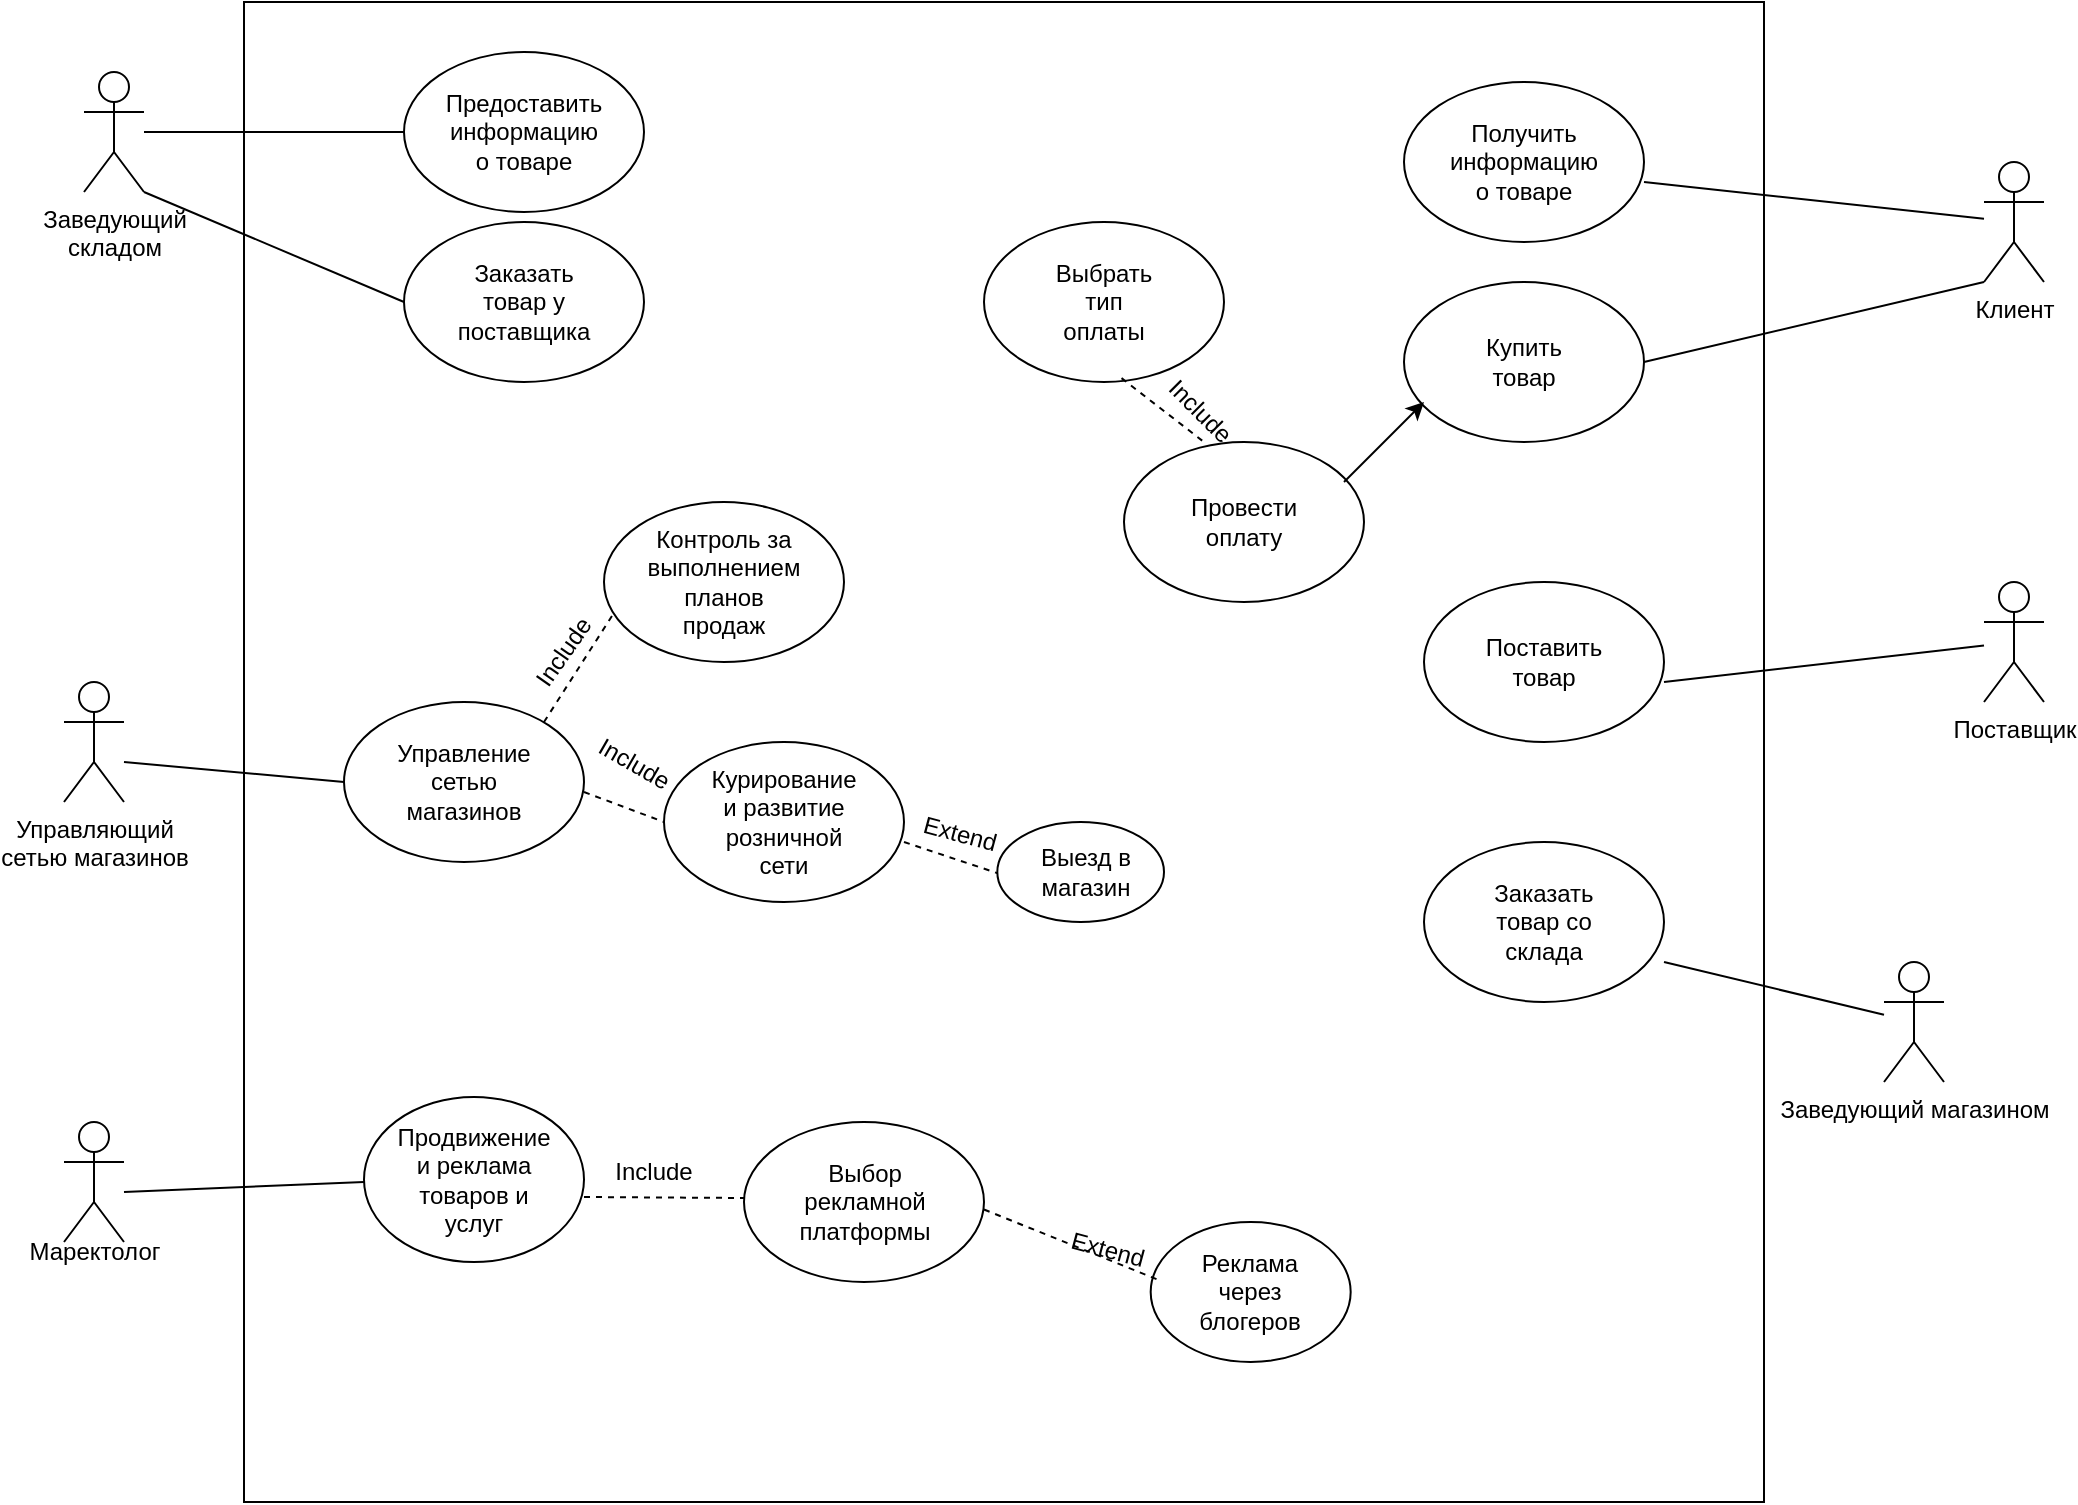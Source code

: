 <mxfile version="22.0.4" type="github">
  <diagram name="Страница — 1" id="qRYNM-USd5ed1iqxNkwS">
    <mxGraphModel dx="2336" dy="823" grid="1" gridSize="10" guides="1" tooltips="1" connect="1" arrows="1" fold="1" page="1" pageScale="1" pageWidth="827" pageHeight="1169" math="0" shadow="0">
      <root>
        <mxCell id="0" />
        <mxCell id="1" parent="0" />
        <mxCell id="7rc91nL-VFAPRELUF8Jk-1" value="Клиент&lt;br&gt;" style="shape=umlActor;verticalLabelPosition=bottom;verticalAlign=top;html=1;outlineConnect=0;" vertex="1" parent="1">
          <mxGeometry x="810" y="130" width="30" height="60" as="geometry" />
        </mxCell>
        <mxCell id="7rc91nL-VFAPRELUF8Jk-2" value="" style="rounded=0;whiteSpace=wrap;html=1;movable=0;resizable=0;rotatable=0;deletable=0;editable=0;locked=1;connectable=0;" vertex="1" parent="1">
          <mxGeometry x="-60" y="50" width="760" height="750" as="geometry" />
        </mxCell>
        <mxCell id="7rc91nL-VFAPRELUF8Jk-3" value="" style="ellipse;whiteSpace=wrap;html=1;" vertex="1" parent="1">
          <mxGeometry x="520" y="90" width="120" height="80" as="geometry" />
        </mxCell>
        <mxCell id="7rc91nL-VFAPRELUF8Jk-11" value="Получить информацию о товаре" style="text;html=1;strokeColor=none;fillColor=none;align=center;verticalAlign=middle;whiteSpace=wrap;rounded=0;" vertex="1" parent="1">
          <mxGeometry x="550" y="115" width="60" height="30" as="geometry" />
        </mxCell>
        <mxCell id="7rc91nL-VFAPRELUF8Jk-12" value="" style="endArrow=none;html=1;rounded=0;" edge="1" parent="1" target="7rc91nL-VFAPRELUF8Jk-1">
          <mxGeometry width="50" height="50" relative="1" as="geometry">
            <mxPoint x="640" y="140" as="sourcePoint" />
            <mxPoint x="690" y="90" as="targetPoint" />
          </mxGeometry>
        </mxCell>
        <mxCell id="7rc91nL-VFAPRELUF8Jk-15" value="" style="endArrow=none;html=1;rounded=0;entryX=0;entryY=1;entryDx=0;entryDy=0;entryPerimeter=0;" edge="1" parent="1" target="7rc91nL-VFAPRELUF8Jk-1">
          <mxGeometry width="50" height="50" relative="1" as="geometry">
            <mxPoint x="640" y="230" as="sourcePoint" />
            <mxPoint x="680" y="310" as="targetPoint" />
          </mxGeometry>
        </mxCell>
        <mxCell id="7rc91nL-VFAPRELUF8Jk-16" value="Поставщик&lt;br&gt;" style="shape=umlActor;verticalLabelPosition=bottom;verticalAlign=top;html=1;outlineConnect=0;" vertex="1" parent="1">
          <mxGeometry x="810" y="340" width="30" height="60" as="geometry" />
        </mxCell>
        <mxCell id="7rc91nL-VFAPRELUF8Jk-17" value="" style="group" vertex="1" connectable="0" parent="1">
          <mxGeometry x="520" y="190" width="120" height="80" as="geometry" />
        </mxCell>
        <mxCell id="7rc91nL-VFAPRELUF8Jk-14" value="" style="ellipse;whiteSpace=wrap;html=1;" vertex="1" parent="7rc91nL-VFAPRELUF8Jk-17">
          <mxGeometry width="120" height="80" as="geometry" />
        </mxCell>
        <mxCell id="7rc91nL-VFAPRELUF8Jk-13" value="Купить товар" style="text;html=1;strokeColor=none;fillColor=none;align=center;verticalAlign=middle;whiteSpace=wrap;rounded=0;" vertex="1" parent="7rc91nL-VFAPRELUF8Jk-17">
          <mxGeometry x="30" y="25" width="60" height="30" as="geometry" />
        </mxCell>
        <mxCell id="7rc91nL-VFAPRELUF8Jk-21" value="" style="group" vertex="1" connectable="0" parent="1">
          <mxGeometry x="530" y="340" width="120" height="80" as="geometry" />
        </mxCell>
        <mxCell id="7rc91nL-VFAPRELUF8Jk-22" value="" style="ellipse;whiteSpace=wrap;html=1;" vertex="1" parent="7rc91nL-VFAPRELUF8Jk-21">
          <mxGeometry width="120" height="80" as="geometry" />
        </mxCell>
        <mxCell id="7rc91nL-VFAPRELUF8Jk-23" value="Поставить товар" style="text;html=1;strokeColor=none;fillColor=none;align=center;verticalAlign=middle;whiteSpace=wrap;rounded=0;" vertex="1" parent="7rc91nL-VFAPRELUF8Jk-21">
          <mxGeometry x="30" y="25" width="60" height="30" as="geometry" />
        </mxCell>
        <mxCell id="7rc91nL-VFAPRELUF8Jk-25" value="" style="ellipse;whiteSpace=wrap;html=1;" vertex="1" parent="1">
          <mxGeometry x="380" y="270" width="120" height="80" as="geometry" />
        </mxCell>
        <mxCell id="7rc91nL-VFAPRELUF8Jk-26" value="Провести оплату" style="text;html=1;strokeColor=none;fillColor=none;align=center;verticalAlign=middle;whiteSpace=wrap;rounded=0;" vertex="1" parent="1">
          <mxGeometry x="410" y="295" width="60" height="30" as="geometry" />
        </mxCell>
        <mxCell id="7rc91nL-VFAPRELUF8Jk-27" value="" style="endArrow=classic;html=1;rounded=0;" edge="1" parent="1">
          <mxGeometry width="50" height="50" relative="1" as="geometry">
            <mxPoint x="490" y="290" as="sourcePoint" />
            <mxPoint x="530" y="250" as="targetPoint" />
          </mxGeometry>
        </mxCell>
        <mxCell id="7rc91nL-VFAPRELUF8Jk-28" value="" style="endArrow=none;html=1;rounded=0;" edge="1" parent="1" target="7rc91nL-VFAPRELUF8Jk-16">
          <mxGeometry width="50" height="50" relative="1" as="geometry">
            <mxPoint x="650" y="390" as="sourcePoint" />
            <mxPoint x="700" y="340" as="targetPoint" />
          </mxGeometry>
        </mxCell>
        <mxCell id="7rc91nL-VFAPRELUF8Jk-29" value="Заведующий магазином" style="shape=umlActor;verticalLabelPosition=bottom;verticalAlign=top;html=1;outlineConnect=0;" vertex="1" parent="1">
          <mxGeometry x="760" y="530" width="30" height="60" as="geometry" />
        </mxCell>
        <mxCell id="7rc91nL-VFAPRELUF8Jk-30" value="Заведующий &lt;br&gt;складом" style="shape=umlActor;verticalLabelPosition=bottom;verticalAlign=top;html=1;outlineConnect=0;" vertex="1" parent="1">
          <mxGeometry x="-140" y="85" width="30" height="60" as="geometry" />
        </mxCell>
        <mxCell id="7rc91nL-VFAPRELUF8Jk-33" value="" style="group" vertex="1" connectable="0" parent="1">
          <mxGeometry x="530" y="470" width="120" height="80" as="geometry" />
        </mxCell>
        <mxCell id="7rc91nL-VFAPRELUF8Jk-34" value="" style="ellipse;whiteSpace=wrap;html=1;" vertex="1" parent="7rc91nL-VFAPRELUF8Jk-33">
          <mxGeometry width="120" height="80" as="geometry" />
        </mxCell>
        <mxCell id="7rc91nL-VFAPRELUF8Jk-35" value="Заказать товар со склада" style="text;html=1;strokeColor=none;fillColor=none;align=center;verticalAlign=middle;whiteSpace=wrap;rounded=0;" vertex="1" parent="7rc91nL-VFAPRELUF8Jk-33">
          <mxGeometry x="30" y="25" width="60" height="30" as="geometry" />
        </mxCell>
        <mxCell id="7rc91nL-VFAPRELUF8Jk-36" value="" style="endArrow=none;html=1;rounded=0;" edge="1" parent="1" target="7rc91nL-VFAPRELUF8Jk-29">
          <mxGeometry width="50" height="50" relative="1" as="geometry">
            <mxPoint x="650" y="530" as="sourcePoint" />
            <mxPoint x="700" y="535" as="targetPoint" />
          </mxGeometry>
        </mxCell>
        <mxCell id="7rc91nL-VFAPRELUF8Jk-38" value="" style="ellipse;whiteSpace=wrap;html=1;" vertex="1" parent="1">
          <mxGeometry x="20" y="75" width="120" height="80" as="geometry" />
        </mxCell>
        <mxCell id="7rc91nL-VFAPRELUF8Jk-37" value="Предоставить информацию о товаре" style="text;html=1;strokeColor=none;fillColor=none;align=center;verticalAlign=middle;whiteSpace=wrap;rounded=0;" vertex="1" parent="1">
          <mxGeometry x="50" y="100" width="60" height="30" as="geometry" />
        </mxCell>
        <mxCell id="7rc91nL-VFAPRELUF8Jk-39" value="" style="endArrow=none;html=1;rounded=0;" edge="1" parent="1" source="7rc91nL-VFAPRELUF8Jk-30" target="7rc91nL-VFAPRELUF8Jk-38">
          <mxGeometry width="50" height="50" relative="1" as="geometry">
            <mxPoint x="-110" y="215" as="sourcePoint" />
            <mxPoint x="-60" y="165" as="targetPoint" />
          </mxGeometry>
        </mxCell>
        <mxCell id="7rc91nL-VFAPRELUF8Jk-42" value="" style="ellipse;whiteSpace=wrap;html=1;" vertex="1" parent="1">
          <mxGeometry x="20" y="160" width="120" height="80" as="geometry" />
        </mxCell>
        <mxCell id="7rc91nL-VFAPRELUF8Jk-41" value="Заказать товар у поставщика" style="text;html=1;strokeColor=none;fillColor=none;align=center;verticalAlign=middle;whiteSpace=wrap;rounded=0;" vertex="1" parent="1">
          <mxGeometry x="50" y="185" width="60" height="30" as="geometry" />
        </mxCell>
        <mxCell id="7rc91nL-VFAPRELUF8Jk-43" value="" style="endArrow=none;html=1;rounded=0;entryX=0;entryY=0.5;entryDx=0;entryDy=0;exitX=1;exitY=1;exitDx=0;exitDy=0;exitPerimeter=0;" edge="1" parent="1" source="7rc91nL-VFAPRELUF8Jk-30" target="7rc91nL-VFAPRELUF8Jk-42">
          <mxGeometry width="50" height="50" relative="1" as="geometry">
            <mxPoint x="-110" y="200" as="sourcePoint" />
            <mxPoint x="-120" y="280" as="targetPoint" />
          </mxGeometry>
        </mxCell>
        <mxCell id="7rc91nL-VFAPRELUF8Jk-44" value="Управляющий &lt;br&gt;сетью магазинов" style="shape=umlActor;verticalLabelPosition=bottom;verticalAlign=top;html=1;outlineConnect=0;" vertex="1" parent="1">
          <mxGeometry x="-150" y="390" width="30" height="60" as="geometry" />
        </mxCell>
        <mxCell id="7rc91nL-VFAPRELUF8Jk-48" value="" style="ellipse;whiteSpace=wrap;html=1;" vertex="1" parent="1">
          <mxGeometry x="-10" y="400" width="120" height="80" as="geometry" />
        </mxCell>
        <mxCell id="7rc91nL-VFAPRELUF8Jk-47" value="Управление сетью магазинов" style="text;html=1;strokeColor=none;fillColor=none;align=center;verticalAlign=middle;whiteSpace=wrap;rounded=0;" vertex="1" parent="1">
          <mxGeometry x="20" y="425" width="60" height="30" as="geometry" />
        </mxCell>
        <mxCell id="7rc91nL-VFAPRELUF8Jk-50" value="" style="ellipse;whiteSpace=wrap;html=1;" vertex="1" parent="1">
          <mxGeometry x="120" y="300" width="120" height="80" as="geometry" />
        </mxCell>
        <mxCell id="7rc91nL-VFAPRELUF8Jk-49" value="Контроль за выполнением планов продаж" style="text;html=1;strokeColor=none;fillColor=none;align=center;verticalAlign=middle;whiteSpace=wrap;rounded=0;" vertex="1" parent="1">
          <mxGeometry x="150" y="325" width="60" height="30" as="geometry" />
        </mxCell>
        <mxCell id="7rc91nL-VFAPRELUF8Jk-53" value="" style="endArrow=none;dashed=1;html=1;rounded=0;entryX=0.033;entryY=0.713;entryDx=0;entryDy=0;entryPerimeter=0;" edge="1" parent="1" target="7rc91nL-VFAPRELUF8Jk-50">
          <mxGeometry width="50" height="50" relative="1" as="geometry">
            <mxPoint x="90" y="410" as="sourcePoint" />
            <mxPoint x="140" y="360" as="targetPoint" />
          </mxGeometry>
        </mxCell>
        <mxCell id="7rc91nL-VFAPRELUF8Jk-54" value="Include" style="text;html=1;strokeColor=none;fillColor=none;align=center;verticalAlign=middle;whiteSpace=wrap;rounded=0;rotation=-55;" vertex="1" parent="1">
          <mxGeometry x="70" y="360" width="60" height="30" as="geometry" />
        </mxCell>
        <mxCell id="7rc91nL-VFAPRELUF8Jk-56" value="" style="endArrow=none;html=1;rounded=0;entryX=0;entryY=0.5;entryDx=0;entryDy=0;" edge="1" parent="1" target="7rc91nL-VFAPRELUF8Jk-48">
          <mxGeometry width="50" height="50" relative="1" as="geometry">
            <mxPoint x="-120" y="430" as="sourcePoint" />
            <mxPoint x="-70" y="380" as="targetPoint" />
          </mxGeometry>
        </mxCell>
        <mxCell id="7rc91nL-VFAPRELUF8Jk-60" value="Extend" style="text;html=1;strokeColor=none;fillColor=none;align=center;verticalAlign=middle;whiteSpace=wrap;rounded=0;rotation=15;" vertex="1" parent="1">
          <mxGeometry x="270" y="450" width="55.66" height="32.46" as="geometry" />
        </mxCell>
        <mxCell id="7rc91nL-VFAPRELUF8Jk-62" value="" style="ellipse;whiteSpace=wrap;html=1;" vertex="1" parent="1">
          <mxGeometry x="150" y="420" width="120" height="80" as="geometry" />
        </mxCell>
        <mxCell id="7rc91nL-VFAPRELUF8Jk-61" value="Курирование и развитие розничной сети" style="text;html=1;strokeColor=none;fillColor=none;align=center;verticalAlign=middle;whiteSpace=wrap;rounded=0;" vertex="1" parent="1">
          <mxGeometry x="180" y="445" width="60" height="30" as="geometry" />
        </mxCell>
        <mxCell id="7rc91nL-VFAPRELUF8Jk-65" value="" style="endArrow=none;dashed=1;html=1;rounded=0;entryX=0;entryY=0.5;entryDx=0;entryDy=0;" edge="1" parent="1" target="7rc91nL-VFAPRELUF8Jk-62">
          <mxGeometry width="50" height="50" relative="1" as="geometry">
            <mxPoint x="110" y="445" as="sourcePoint" />
            <mxPoint x="160" y="395" as="targetPoint" />
          </mxGeometry>
        </mxCell>
        <mxCell id="7rc91nL-VFAPRELUF8Jk-68" value="" style="ellipse;whiteSpace=wrap;html=1;" vertex="1" parent="1">
          <mxGeometry x="310" y="160" width="120" height="80" as="geometry" />
        </mxCell>
        <mxCell id="7rc91nL-VFAPRELUF8Jk-67" value="Выбрать тип оплаты" style="text;html=1;strokeColor=none;fillColor=none;align=center;verticalAlign=middle;whiteSpace=wrap;rounded=0;" vertex="1" parent="1">
          <mxGeometry x="340" y="185" width="60" height="30" as="geometry" />
        </mxCell>
        <mxCell id="7rc91nL-VFAPRELUF8Jk-69" value="" style="endArrow=none;dashed=1;html=1;rounded=0;exitX=0.573;exitY=0.976;exitDx=0;exitDy=0;exitPerimeter=0;" edge="1" parent="1" source="7rc91nL-VFAPRELUF8Jk-68">
          <mxGeometry width="50" height="50" relative="1" as="geometry">
            <mxPoint x="380" y="250" as="sourcePoint" />
            <mxPoint x="420" y="270" as="targetPoint" />
          </mxGeometry>
        </mxCell>
        <mxCell id="7rc91nL-VFAPRELUF8Jk-71" value="" style="shape=umlActor;verticalLabelPosition=bottom;verticalAlign=top;html=1;outlineConnect=0;" vertex="1" parent="1">
          <mxGeometry x="-150" y="610" width="30" height="60" as="geometry" />
        </mxCell>
        <mxCell id="7rc91nL-VFAPRELUF8Jk-73" value="" style="ellipse;whiteSpace=wrap;html=1;" vertex="1" parent="1">
          <mxGeometry y="597.5" width="110" height="82.5" as="geometry" />
        </mxCell>
        <mxCell id="7rc91nL-VFAPRELUF8Jk-74" value="Маректолог" style="text;html=1;align=center;verticalAlign=middle;resizable=0;points=[];autosize=1;strokeColor=none;fillColor=none;" vertex="1" parent="1">
          <mxGeometry x="-180" y="660" width="90" height="30" as="geometry" />
        </mxCell>
        <mxCell id="7rc91nL-VFAPRELUF8Jk-75" value="" style="endArrow=none;html=1;rounded=0;" edge="1" parent="1">
          <mxGeometry width="50" height="50" relative="1" as="geometry">
            <mxPoint x="-120" y="645" as="sourcePoint" />
            <mxPoint y="640" as="targetPoint" />
          </mxGeometry>
        </mxCell>
        <mxCell id="7rc91nL-VFAPRELUF8Jk-72" value="Продвижение и реклама товаров и услуг" style="text;html=1;strokeColor=none;fillColor=none;align=center;verticalAlign=middle;whiteSpace=wrap;rounded=0;" vertex="1" parent="1">
          <mxGeometry x="25" y="623.75" width="60" height="30" as="geometry" />
        </mxCell>
        <mxCell id="7rc91nL-VFAPRELUF8Jk-83" value="" style="endArrow=none;dashed=1;html=1;rounded=0;" edge="1" parent="1">
          <mxGeometry width="50" height="50" relative="1" as="geometry">
            <mxPoint x="270" y="470" as="sourcePoint" />
            <mxPoint x="330" y="490" as="targetPoint" />
          </mxGeometry>
        </mxCell>
        <mxCell id="7rc91nL-VFAPRELUF8Jk-86" value="" style="ellipse;whiteSpace=wrap;html=1;" vertex="1" parent="1">
          <mxGeometry x="316.66" y="460" width="83.34" height="50" as="geometry" />
        </mxCell>
        <mxCell id="7rc91nL-VFAPRELUF8Jk-85" value="Выезд в магазин" style="text;html=1;strokeColor=none;fillColor=none;align=center;verticalAlign=middle;whiteSpace=wrap;rounded=0;" vertex="1" parent="1">
          <mxGeometry x="329" y="470" width="64.34" height="30" as="geometry" />
        </mxCell>
        <mxCell id="7rc91nL-VFAPRELUF8Jk-87" value="Include" style="text;html=1;strokeColor=none;fillColor=none;align=center;verticalAlign=middle;whiteSpace=wrap;rounded=0;rotation=0;" vertex="1" parent="1">
          <mxGeometry x="120" y="616.43" width="50" height="37.32" as="geometry" />
        </mxCell>
        <mxCell id="7rc91nL-VFAPRELUF8Jk-88" value="Include" style="text;html=1;strokeColor=none;fillColor=none;align=center;verticalAlign=middle;whiteSpace=wrap;rounded=0;rotation=45;" vertex="1" parent="1">
          <mxGeometry x="388.34" y="240" width="60" height="30" as="geometry" />
        </mxCell>
        <mxCell id="7rc91nL-VFAPRELUF8Jk-90" value="" style="ellipse;whiteSpace=wrap;html=1;" vertex="1" parent="1">
          <mxGeometry x="190" y="610" width="120" height="80" as="geometry" />
        </mxCell>
        <mxCell id="7rc91nL-VFAPRELUF8Jk-89" value="Выбор рекламной платформы" style="text;html=1;strokeColor=none;fillColor=none;align=center;verticalAlign=middle;whiteSpace=wrap;rounded=0;" vertex="1" parent="1">
          <mxGeometry x="201.67" y="626.88" width="96.66" height="46.25" as="geometry" />
        </mxCell>
        <mxCell id="7rc91nL-VFAPRELUF8Jk-92" value="" style="endArrow=none;dashed=1;html=1;rounded=0;" edge="1" parent="1">
          <mxGeometry width="50" height="50" relative="1" as="geometry">
            <mxPoint x="110" y="647.5" as="sourcePoint" />
            <mxPoint x="190" y="648" as="targetPoint" />
          </mxGeometry>
        </mxCell>
        <mxCell id="7rc91nL-VFAPRELUF8Jk-93" value="Include" style="text;html=1;strokeColor=none;fillColor=none;align=center;verticalAlign=middle;whiteSpace=wrap;rounded=0;rotation=30;" vertex="1" parent="1">
          <mxGeometry x="110" y="412.68" width="50" height="37.32" as="geometry" />
        </mxCell>
        <mxCell id="7rc91nL-VFAPRELUF8Jk-94" value="Выезд в магазин" style="text;html=1;strokeColor=none;fillColor=none;align=center;verticalAlign=middle;whiteSpace=wrap;rounded=0;" vertex="1" parent="1">
          <mxGeometry x="399" y="670" width="64.34" height="30" as="geometry" />
        </mxCell>
        <mxCell id="7rc91nL-VFAPRELUF8Jk-95" value="Extend" style="text;html=1;strokeColor=none;fillColor=none;align=center;verticalAlign=middle;whiteSpace=wrap;rounded=0;rotation=15;" vertex="1" parent="1">
          <mxGeometry x="344.34" y="657.54" width="55.66" height="32.46" as="geometry" />
        </mxCell>
        <mxCell id="7rc91nL-VFAPRELUF8Jk-96" value="" style="ellipse;whiteSpace=wrap;html=1;" vertex="1" parent="1">
          <mxGeometry x="393.34" y="660" width="100" height="70" as="geometry" />
        </mxCell>
        <mxCell id="7rc91nL-VFAPRELUF8Jk-97" value="Реклама через блогеров" style="text;html=1;strokeColor=none;fillColor=none;align=center;verticalAlign=middle;whiteSpace=wrap;rounded=0;" vertex="1" parent="1">
          <mxGeometry x="411.34" y="680" width="64.34" height="30" as="geometry" />
        </mxCell>
        <mxCell id="7rc91nL-VFAPRELUF8Jk-98" value="" style="endArrow=none;dashed=1;html=1;rounded=0;entryX=1;entryY=0.75;entryDx=0;entryDy=0;" edge="1" parent="1" target="7rc91nL-VFAPRELUF8Jk-95">
          <mxGeometry width="50" height="50" relative="1" as="geometry">
            <mxPoint x="310" y="653.75" as="sourcePoint" />
            <mxPoint x="360" y="603.75" as="targetPoint" />
          </mxGeometry>
        </mxCell>
      </root>
    </mxGraphModel>
  </diagram>
</mxfile>
